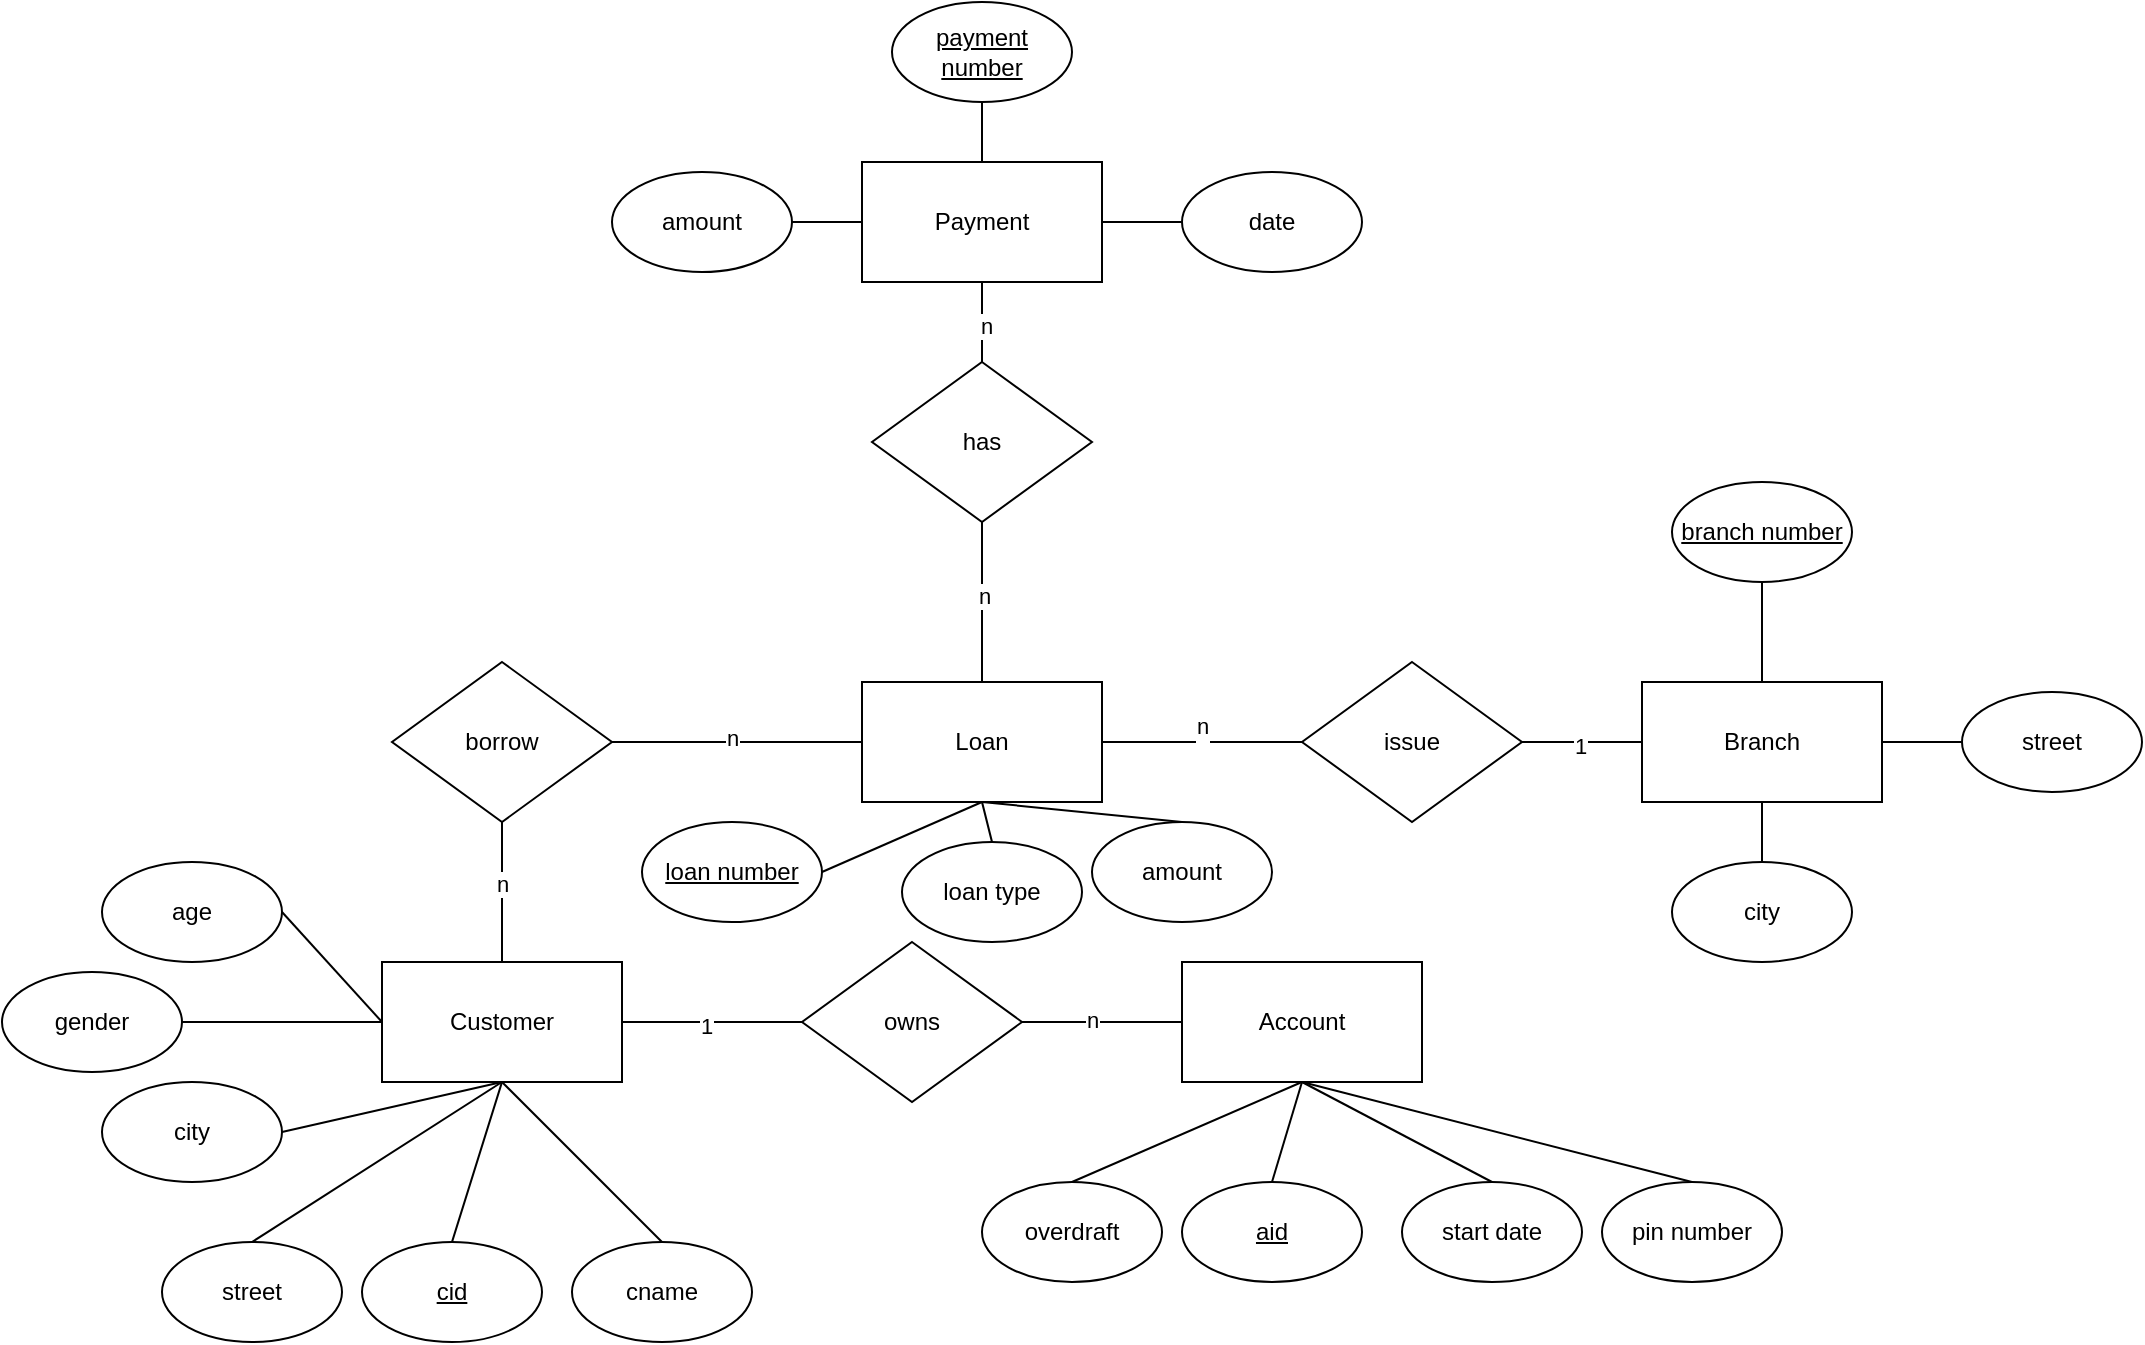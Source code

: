 <mxfile version="24.7.7">
  <diagram id="R2lEEEUBdFMjLlhIrx00" name="Page-1">
    <mxGraphModel dx="1050" dy="1630" grid="1" gridSize="10" guides="1" tooltips="1" connect="1" arrows="1" fold="1" page="1" pageScale="1" pageWidth="850" pageHeight="1100" math="0" shadow="0" extFonts="Permanent Marker^https://fonts.googleapis.com/css?family=Permanent+Marker">
      <root>
        <mxCell id="0" />
        <mxCell id="1" parent="0" />
        <mxCell id="BBecACYDQu_bRAUjCmuk-1" value="Customer" style="rounded=0;whiteSpace=wrap;html=1;" vertex="1" parent="1">
          <mxGeometry x="210" y="240" width="120" height="60" as="geometry" />
        </mxCell>
        <mxCell id="BBecACYDQu_bRAUjCmuk-2" value="Loan" style="rounded=0;whiteSpace=wrap;html=1;" vertex="1" parent="1">
          <mxGeometry x="450" y="100" width="120" height="60" as="geometry" />
        </mxCell>
        <mxCell id="BBecACYDQu_bRAUjCmuk-3" value="Account" style="rounded=0;whiteSpace=wrap;html=1;" vertex="1" parent="1">
          <mxGeometry x="610" y="240" width="120" height="60" as="geometry" />
        </mxCell>
        <mxCell id="BBecACYDQu_bRAUjCmuk-4" value="Branch" style="rounded=0;whiteSpace=wrap;html=1;" vertex="1" parent="1">
          <mxGeometry x="840" y="100" width="120" height="60" as="geometry" />
        </mxCell>
        <mxCell id="BBecACYDQu_bRAUjCmuk-5" value="owns" style="rhombus;whiteSpace=wrap;html=1;" vertex="1" parent="1">
          <mxGeometry x="420" y="230" width="110" height="80" as="geometry" />
        </mxCell>
        <mxCell id="BBecACYDQu_bRAUjCmuk-6" value="has" style="rhombus;whiteSpace=wrap;html=1;" vertex="1" parent="1">
          <mxGeometry x="455" y="-60" width="110" height="80" as="geometry" />
        </mxCell>
        <mxCell id="BBecACYDQu_bRAUjCmuk-7" value="borrow" style="rhombus;whiteSpace=wrap;html=1;" vertex="1" parent="1">
          <mxGeometry x="215" y="90" width="110" height="80" as="geometry" />
        </mxCell>
        <mxCell id="BBecACYDQu_bRAUjCmuk-8" value="issue" style="rhombus;whiteSpace=wrap;html=1;" vertex="1" parent="1">
          <mxGeometry x="670" y="90" width="110" height="80" as="geometry" />
        </mxCell>
        <mxCell id="BBecACYDQu_bRAUjCmuk-9" value="" style="endArrow=none;html=1;rounded=0;exitX=1;exitY=0.5;exitDx=0;exitDy=0;entryX=0;entryY=0.5;entryDx=0;entryDy=0;" edge="1" parent="1" source="BBecACYDQu_bRAUjCmuk-1" target="BBecACYDQu_bRAUjCmuk-5">
          <mxGeometry width="50" height="50" relative="1" as="geometry">
            <mxPoint x="400" y="300" as="sourcePoint" />
            <mxPoint x="450" y="250" as="targetPoint" />
          </mxGeometry>
        </mxCell>
        <mxCell id="BBecACYDQu_bRAUjCmuk-58" value="1" style="edgeLabel;html=1;align=center;verticalAlign=middle;resizable=0;points=[];" vertex="1" connectable="0" parent="BBecACYDQu_bRAUjCmuk-9">
          <mxGeometry x="-0.08" y="-2" relative="1" as="geometry">
            <mxPoint as="offset" />
          </mxGeometry>
        </mxCell>
        <mxCell id="BBecACYDQu_bRAUjCmuk-11" value="" style="endArrow=none;html=1;rounded=0;exitX=0;exitY=0.5;exitDx=0;exitDy=0;entryX=1;entryY=0.5;entryDx=0;entryDy=0;" edge="1" parent="1" source="BBecACYDQu_bRAUjCmuk-3" target="BBecACYDQu_bRAUjCmuk-5">
          <mxGeometry width="50" height="50" relative="1" as="geometry">
            <mxPoint x="670" y="290" as="sourcePoint" />
            <mxPoint x="540" y="270" as="targetPoint" />
          </mxGeometry>
        </mxCell>
        <mxCell id="BBecACYDQu_bRAUjCmuk-59" value="n" style="edgeLabel;html=1;align=center;verticalAlign=middle;resizable=0;points=[];" vertex="1" connectable="0" parent="BBecACYDQu_bRAUjCmuk-11">
          <mxGeometry x="0.14" y="-1" relative="1" as="geometry">
            <mxPoint as="offset" />
          </mxGeometry>
        </mxCell>
        <mxCell id="BBecACYDQu_bRAUjCmuk-13" value="" style="endArrow=none;html=1;rounded=0;exitX=0.5;exitY=0;exitDx=0;exitDy=0;entryX=0.5;entryY=1;entryDx=0;entryDy=0;" edge="1" parent="1" source="BBecACYDQu_bRAUjCmuk-1" target="BBecACYDQu_bRAUjCmuk-7">
          <mxGeometry width="50" height="50" relative="1" as="geometry">
            <mxPoint x="400" y="300" as="sourcePoint" />
            <mxPoint x="450" y="250" as="targetPoint" />
          </mxGeometry>
        </mxCell>
        <mxCell id="BBecACYDQu_bRAUjCmuk-60" value="1" style="edgeLabel;html=1;align=center;verticalAlign=middle;resizable=0;points=[];" vertex="1" connectable="0" parent="BBecACYDQu_bRAUjCmuk-13">
          <mxGeometry x="0.109" relative="1" as="geometry">
            <mxPoint as="offset" />
          </mxGeometry>
        </mxCell>
        <mxCell id="BBecACYDQu_bRAUjCmuk-62" value="n" style="edgeLabel;html=1;align=center;verticalAlign=middle;resizable=0;points=[];" vertex="1" connectable="0" parent="BBecACYDQu_bRAUjCmuk-13">
          <mxGeometry x="0.109" relative="1" as="geometry">
            <mxPoint as="offset" />
          </mxGeometry>
        </mxCell>
        <mxCell id="BBecACYDQu_bRAUjCmuk-14" value="" style="endArrow=none;html=1;rounded=0;exitX=1;exitY=0.5;exitDx=0;exitDy=0;entryX=0;entryY=0.5;entryDx=0;entryDy=0;" edge="1" parent="1" source="BBecACYDQu_bRAUjCmuk-7" target="BBecACYDQu_bRAUjCmuk-2">
          <mxGeometry width="50" height="50" relative="1" as="geometry">
            <mxPoint x="400" y="300" as="sourcePoint" />
            <mxPoint x="450" y="250" as="targetPoint" />
          </mxGeometry>
        </mxCell>
        <mxCell id="BBecACYDQu_bRAUjCmuk-61" value="n" style="edgeLabel;html=1;align=center;verticalAlign=middle;resizable=0;points=[];" vertex="1" connectable="0" parent="BBecACYDQu_bRAUjCmuk-14">
          <mxGeometry x="-0.05" y="2" relative="1" as="geometry">
            <mxPoint as="offset" />
          </mxGeometry>
        </mxCell>
        <mxCell id="BBecACYDQu_bRAUjCmuk-15" value="" style="endArrow=none;html=1;rounded=0;entryX=0;entryY=0.5;entryDx=0;entryDy=0;exitX=1;exitY=0.5;exitDx=0;exitDy=0;" edge="1" parent="1" source="BBecACYDQu_bRAUjCmuk-2" target="BBecACYDQu_bRAUjCmuk-8">
          <mxGeometry width="50" height="50" relative="1" as="geometry">
            <mxPoint x="400" y="300" as="sourcePoint" />
            <mxPoint x="450" y="250" as="targetPoint" />
          </mxGeometry>
        </mxCell>
        <mxCell id="BBecACYDQu_bRAUjCmuk-64" value="n&lt;div&gt;&lt;br&gt;&lt;/div&gt;" style="edgeLabel;html=1;align=center;verticalAlign=middle;resizable=0;points=[];" vertex="1" connectable="0" parent="BBecACYDQu_bRAUjCmuk-15">
          <mxGeometry x="-0.012" y="1" relative="1" as="geometry">
            <mxPoint as="offset" />
          </mxGeometry>
        </mxCell>
        <mxCell id="BBecACYDQu_bRAUjCmuk-16" value="" style="endArrow=none;html=1;rounded=0;entryX=0;entryY=0.5;entryDx=0;entryDy=0;" edge="1" parent="1" source="BBecACYDQu_bRAUjCmuk-8" target="BBecACYDQu_bRAUjCmuk-4">
          <mxGeometry width="50" height="50" relative="1" as="geometry">
            <mxPoint x="400" y="300" as="sourcePoint" />
            <mxPoint x="450" y="250" as="targetPoint" />
          </mxGeometry>
        </mxCell>
        <mxCell id="BBecACYDQu_bRAUjCmuk-63" value="1" style="edgeLabel;html=1;align=center;verticalAlign=middle;resizable=0;points=[];" vertex="1" connectable="0" parent="BBecACYDQu_bRAUjCmuk-16">
          <mxGeometry x="-0.053" y="-2" relative="1" as="geometry">
            <mxPoint as="offset" />
          </mxGeometry>
        </mxCell>
        <mxCell id="BBecACYDQu_bRAUjCmuk-17" value="Payment" style="rounded=0;whiteSpace=wrap;html=1;" vertex="1" parent="1">
          <mxGeometry x="450" y="-160" width="120" height="60" as="geometry" />
        </mxCell>
        <mxCell id="BBecACYDQu_bRAUjCmuk-18" value="" style="endArrow=none;html=1;rounded=0;entryX=0.5;entryY=1;entryDx=0;entryDy=0;exitX=0.5;exitY=0;exitDx=0;exitDy=0;" edge="1" parent="1" source="BBecACYDQu_bRAUjCmuk-2" target="BBecACYDQu_bRAUjCmuk-6">
          <mxGeometry width="50" height="50" relative="1" as="geometry">
            <mxPoint x="400" y="100" as="sourcePoint" />
            <mxPoint x="450" y="50" as="targetPoint" />
          </mxGeometry>
        </mxCell>
        <mxCell id="BBecACYDQu_bRAUjCmuk-66" value="n" style="edgeLabel;html=1;align=center;verticalAlign=middle;resizable=0;points=[];" vertex="1" connectable="0" parent="BBecACYDQu_bRAUjCmuk-18">
          <mxGeometry x="0.07" y="-1" relative="1" as="geometry">
            <mxPoint as="offset" />
          </mxGeometry>
        </mxCell>
        <mxCell id="BBecACYDQu_bRAUjCmuk-19" value="" style="endArrow=none;html=1;rounded=0;entryX=0.5;entryY=1;entryDx=0;entryDy=0;exitX=0.5;exitY=0;exitDx=0;exitDy=0;" edge="1" parent="1" source="BBecACYDQu_bRAUjCmuk-6" target="BBecACYDQu_bRAUjCmuk-17">
          <mxGeometry width="50" height="50" relative="1" as="geometry">
            <mxPoint x="400" y="100" as="sourcePoint" />
            <mxPoint x="450" y="50" as="targetPoint" />
          </mxGeometry>
        </mxCell>
        <mxCell id="BBecACYDQu_bRAUjCmuk-65" value="n" style="edgeLabel;html=1;align=center;verticalAlign=middle;resizable=0;points=[];" vertex="1" connectable="0" parent="BBecACYDQu_bRAUjCmuk-19">
          <mxGeometry x="-0.11" y="-2" relative="1" as="geometry">
            <mxPoint as="offset" />
          </mxGeometry>
        </mxCell>
        <mxCell id="BBecACYDQu_bRAUjCmuk-20" value="&lt;u&gt;cid&lt;/u&gt;" style="ellipse;whiteSpace=wrap;html=1;" vertex="1" parent="1">
          <mxGeometry x="200" y="380" width="90" height="50" as="geometry" />
        </mxCell>
        <mxCell id="BBecACYDQu_bRAUjCmuk-21" value="cname" style="ellipse;whiteSpace=wrap;html=1;" vertex="1" parent="1">
          <mxGeometry x="305" y="380" width="90" height="50" as="geometry" />
        </mxCell>
        <mxCell id="BBecACYDQu_bRAUjCmuk-22" value="&lt;u&gt;aid&lt;/u&gt;" style="ellipse;whiteSpace=wrap;html=1;" vertex="1" parent="1">
          <mxGeometry x="610" y="350" width="90" height="50" as="geometry" />
        </mxCell>
        <mxCell id="BBecACYDQu_bRAUjCmuk-23" value="overdraft" style="ellipse;whiteSpace=wrap;html=1;" vertex="1" parent="1">
          <mxGeometry x="510" y="350" width="90" height="50" as="geometry" />
        </mxCell>
        <mxCell id="BBecACYDQu_bRAUjCmuk-24" value="street" style="ellipse;whiteSpace=wrap;html=1;" vertex="1" parent="1">
          <mxGeometry x="100" y="380" width="90" height="50" as="geometry" />
        </mxCell>
        <mxCell id="BBecACYDQu_bRAUjCmuk-25" value="city" style="ellipse;whiteSpace=wrap;html=1;" vertex="1" parent="1">
          <mxGeometry x="70" y="300" width="90" height="50" as="geometry" />
        </mxCell>
        <mxCell id="BBecACYDQu_bRAUjCmuk-26" value="gender" style="ellipse;whiteSpace=wrap;html=1;" vertex="1" parent="1">
          <mxGeometry x="20" y="245" width="90" height="50" as="geometry" />
        </mxCell>
        <mxCell id="BBecACYDQu_bRAUjCmuk-27" value="age" style="ellipse;whiteSpace=wrap;html=1;" vertex="1" parent="1">
          <mxGeometry x="70" y="190" width="90" height="50" as="geometry" />
        </mxCell>
        <mxCell id="BBecACYDQu_bRAUjCmuk-28" value="" style="endArrow=none;html=1;rounded=0;exitX=0.5;exitY=0;exitDx=0;exitDy=0;entryX=0.5;entryY=1;entryDx=0;entryDy=0;" edge="1" parent="1" source="BBecACYDQu_bRAUjCmuk-21" target="BBecACYDQu_bRAUjCmuk-1">
          <mxGeometry width="50" height="50" relative="1" as="geometry">
            <mxPoint x="400" y="300" as="sourcePoint" />
            <mxPoint x="450" y="250" as="targetPoint" />
          </mxGeometry>
        </mxCell>
        <mxCell id="BBecACYDQu_bRAUjCmuk-29" value="" style="endArrow=none;html=1;rounded=0;exitX=0.5;exitY=0;exitDx=0;exitDy=0;entryX=0.5;entryY=1;entryDx=0;entryDy=0;" edge="1" parent="1" source="BBecACYDQu_bRAUjCmuk-20" target="BBecACYDQu_bRAUjCmuk-1">
          <mxGeometry width="50" height="50" relative="1" as="geometry">
            <mxPoint x="400" y="300" as="sourcePoint" />
            <mxPoint x="280" y="300" as="targetPoint" />
          </mxGeometry>
        </mxCell>
        <mxCell id="BBecACYDQu_bRAUjCmuk-30" value="" style="endArrow=none;html=1;rounded=0;exitX=0.5;exitY=0;exitDx=0;exitDy=0;entryX=0.5;entryY=1;entryDx=0;entryDy=0;" edge="1" parent="1" source="BBecACYDQu_bRAUjCmuk-24" target="BBecACYDQu_bRAUjCmuk-1">
          <mxGeometry width="50" height="50" relative="1" as="geometry">
            <mxPoint x="400" y="300" as="sourcePoint" />
            <mxPoint x="450" y="250" as="targetPoint" />
          </mxGeometry>
        </mxCell>
        <mxCell id="BBecACYDQu_bRAUjCmuk-31" value="" style="endArrow=none;html=1;rounded=0;exitX=1;exitY=0.5;exitDx=0;exitDy=0;entryX=0.5;entryY=1;entryDx=0;entryDy=0;" edge="1" parent="1" source="BBecACYDQu_bRAUjCmuk-25" target="BBecACYDQu_bRAUjCmuk-1">
          <mxGeometry width="50" height="50" relative="1" as="geometry">
            <mxPoint x="400" y="300" as="sourcePoint" />
            <mxPoint x="450" y="250" as="targetPoint" />
          </mxGeometry>
        </mxCell>
        <mxCell id="BBecACYDQu_bRAUjCmuk-32" value="" style="endArrow=none;html=1;rounded=0;exitX=1;exitY=0.5;exitDx=0;exitDy=0;entryX=0;entryY=0.5;entryDx=0;entryDy=0;" edge="1" parent="1" source="BBecACYDQu_bRAUjCmuk-26" target="BBecACYDQu_bRAUjCmuk-1">
          <mxGeometry width="50" height="50" relative="1" as="geometry">
            <mxPoint x="400" y="300" as="sourcePoint" />
            <mxPoint x="450" y="250" as="targetPoint" />
          </mxGeometry>
        </mxCell>
        <mxCell id="BBecACYDQu_bRAUjCmuk-33" value="" style="endArrow=none;html=1;rounded=0;exitX=1;exitY=0.5;exitDx=0;exitDy=0;" edge="1" parent="1" source="BBecACYDQu_bRAUjCmuk-27">
          <mxGeometry width="50" height="50" relative="1" as="geometry">
            <mxPoint x="400" y="300" as="sourcePoint" />
            <mxPoint x="210" y="270" as="targetPoint" />
          </mxGeometry>
        </mxCell>
        <mxCell id="BBecACYDQu_bRAUjCmuk-34" value="start date" style="ellipse;whiteSpace=wrap;html=1;" vertex="1" parent="1">
          <mxGeometry x="720" y="350" width="90" height="50" as="geometry" />
        </mxCell>
        <mxCell id="BBecACYDQu_bRAUjCmuk-35" value="pin number" style="ellipse;whiteSpace=wrap;html=1;" vertex="1" parent="1">
          <mxGeometry x="820" y="350" width="90" height="50" as="geometry" />
        </mxCell>
        <mxCell id="BBecACYDQu_bRAUjCmuk-36" value="" style="endArrow=none;html=1;rounded=0;exitX=0.5;exitY=0;exitDx=0;exitDy=0;entryX=0.5;entryY=1;entryDx=0;entryDy=0;" edge="1" parent="1" source="BBecACYDQu_bRAUjCmuk-23" target="BBecACYDQu_bRAUjCmuk-3">
          <mxGeometry width="50" height="50" relative="1" as="geometry">
            <mxPoint x="400" y="300" as="sourcePoint" />
            <mxPoint x="450" y="250" as="targetPoint" />
          </mxGeometry>
        </mxCell>
        <mxCell id="BBecACYDQu_bRAUjCmuk-37" value="" style="endArrow=none;html=1;rounded=0;entryX=0.5;entryY=1;entryDx=0;entryDy=0;exitX=0.5;exitY=0;exitDx=0;exitDy=0;" edge="1" parent="1" source="BBecACYDQu_bRAUjCmuk-22" target="BBecACYDQu_bRAUjCmuk-3">
          <mxGeometry width="50" height="50" relative="1" as="geometry">
            <mxPoint x="400" y="300" as="sourcePoint" />
            <mxPoint x="450" y="250" as="targetPoint" />
          </mxGeometry>
        </mxCell>
        <mxCell id="BBecACYDQu_bRAUjCmuk-38" value="" style="endArrow=none;html=1;rounded=0;entryX=0.5;entryY=1;entryDx=0;entryDy=0;exitX=0.5;exitY=0;exitDx=0;exitDy=0;" edge="1" parent="1" source="BBecACYDQu_bRAUjCmuk-34" target="BBecACYDQu_bRAUjCmuk-3">
          <mxGeometry width="50" height="50" relative="1" as="geometry">
            <mxPoint x="400" y="300" as="sourcePoint" />
            <mxPoint x="450" y="250" as="targetPoint" />
          </mxGeometry>
        </mxCell>
        <mxCell id="BBecACYDQu_bRAUjCmuk-39" value="" style="endArrow=none;html=1;rounded=0;entryX=0.5;entryY=0;entryDx=0;entryDy=0;exitX=0.5;exitY=1;exitDx=0;exitDy=0;" edge="1" parent="1" source="BBecACYDQu_bRAUjCmuk-3" target="BBecACYDQu_bRAUjCmuk-35">
          <mxGeometry width="50" height="50" relative="1" as="geometry">
            <mxPoint x="670" y="300" as="sourcePoint" />
            <mxPoint x="450" y="250" as="targetPoint" />
          </mxGeometry>
        </mxCell>
        <mxCell id="BBecACYDQu_bRAUjCmuk-40" value="&lt;u&gt;loan number&lt;/u&gt;" style="ellipse;whiteSpace=wrap;html=1;" vertex="1" parent="1">
          <mxGeometry x="340" y="170" width="90" height="50" as="geometry" />
        </mxCell>
        <mxCell id="BBecACYDQu_bRAUjCmuk-41" value="loan type" style="ellipse;whiteSpace=wrap;html=1;" vertex="1" parent="1">
          <mxGeometry x="470" y="180" width="90" height="50" as="geometry" />
        </mxCell>
        <mxCell id="BBecACYDQu_bRAUjCmuk-42" value="amount" style="ellipse;whiteSpace=wrap;html=1;" vertex="1" parent="1">
          <mxGeometry x="565" y="170" width="90" height="50" as="geometry" />
        </mxCell>
        <mxCell id="BBecACYDQu_bRAUjCmuk-43" value="" style="endArrow=none;html=1;rounded=0;entryX=0.5;entryY=1;entryDx=0;entryDy=0;exitX=1;exitY=0.5;exitDx=0;exitDy=0;" edge="1" parent="1" source="BBecACYDQu_bRAUjCmuk-40" target="BBecACYDQu_bRAUjCmuk-2">
          <mxGeometry width="50" height="50" relative="1" as="geometry">
            <mxPoint x="400" y="300" as="sourcePoint" />
            <mxPoint x="450" y="250" as="targetPoint" />
          </mxGeometry>
        </mxCell>
        <mxCell id="BBecACYDQu_bRAUjCmuk-44" value="" style="endArrow=none;html=1;rounded=0;entryX=0.5;entryY=1;entryDx=0;entryDy=0;exitX=0.5;exitY=0;exitDx=0;exitDy=0;" edge="1" parent="1" source="BBecACYDQu_bRAUjCmuk-41" target="BBecACYDQu_bRAUjCmuk-2">
          <mxGeometry width="50" height="50" relative="1" as="geometry">
            <mxPoint x="400" y="300" as="sourcePoint" />
            <mxPoint x="450" y="250" as="targetPoint" />
          </mxGeometry>
        </mxCell>
        <mxCell id="BBecACYDQu_bRAUjCmuk-45" value="" style="endArrow=none;html=1;rounded=0;entryX=0.5;entryY=1;entryDx=0;entryDy=0;exitX=0.5;exitY=0;exitDx=0;exitDy=0;" edge="1" parent="1" source="BBecACYDQu_bRAUjCmuk-42" target="BBecACYDQu_bRAUjCmuk-2">
          <mxGeometry width="50" height="50" relative="1" as="geometry">
            <mxPoint x="400" y="300" as="sourcePoint" />
            <mxPoint x="450" y="250" as="targetPoint" />
          </mxGeometry>
        </mxCell>
        <mxCell id="BBecACYDQu_bRAUjCmuk-46" value="date" style="ellipse;whiteSpace=wrap;html=1;" vertex="1" parent="1">
          <mxGeometry x="610" y="-155" width="90" height="50" as="geometry" />
        </mxCell>
        <mxCell id="BBecACYDQu_bRAUjCmuk-47" value="amount" style="ellipse;whiteSpace=wrap;html=1;" vertex="1" parent="1">
          <mxGeometry x="325" y="-155" width="90" height="50" as="geometry" />
        </mxCell>
        <mxCell id="BBecACYDQu_bRAUjCmuk-48" value="&lt;u&gt;payment number&lt;/u&gt;" style="ellipse;whiteSpace=wrap;html=1;" vertex="1" parent="1">
          <mxGeometry x="465" y="-240" width="90" height="50" as="geometry" />
        </mxCell>
        <mxCell id="BBecACYDQu_bRAUjCmuk-49" value="" style="endArrow=none;html=1;rounded=0;entryX=0;entryY=0.5;entryDx=0;entryDy=0;exitX=1;exitY=0.5;exitDx=0;exitDy=0;" edge="1" parent="1" source="BBecACYDQu_bRAUjCmuk-47" target="BBecACYDQu_bRAUjCmuk-17">
          <mxGeometry width="50" height="50" relative="1" as="geometry">
            <mxPoint x="400" as="sourcePoint" />
            <mxPoint x="450" y="-50" as="targetPoint" />
          </mxGeometry>
        </mxCell>
        <mxCell id="BBecACYDQu_bRAUjCmuk-50" value="" style="endArrow=none;html=1;rounded=0;entryX=0.5;entryY=0;entryDx=0;entryDy=0;exitX=0.5;exitY=1;exitDx=0;exitDy=0;" edge="1" parent="1" source="BBecACYDQu_bRAUjCmuk-48" target="BBecACYDQu_bRAUjCmuk-17">
          <mxGeometry width="50" height="50" relative="1" as="geometry">
            <mxPoint x="400" as="sourcePoint" />
            <mxPoint x="450" y="-50" as="targetPoint" />
          </mxGeometry>
        </mxCell>
        <mxCell id="BBecACYDQu_bRAUjCmuk-51" value="" style="endArrow=none;html=1;rounded=0;entryX=0;entryY=0.5;entryDx=0;entryDy=0;exitX=1;exitY=0.5;exitDx=0;exitDy=0;" edge="1" parent="1" source="BBecACYDQu_bRAUjCmuk-17" target="BBecACYDQu_bRAUjCmuk-46">
          <mxGeometry width="50" height="50" relative="1" as="geometry">
            <mxPoint x="400" as="sourcePoint" />
            <mxPoint x="450" y="-50" as="targetPoint" />
          </mxGeometry>
        </mxCell>
        <mxCell id="BBecACYDQu_bRAUjCmuk-52" value="&lt;u&gt;branch number&lt;/u&gt;" style="ellipse;whiteSpace=wrap;html=1;" vertex="1" parent="1">
          <mxGeometry x="855" width="90" height="50" as="geometry" />
        </mxCell>
        <mxCell id="BBecACYDQu_bRAUjCmuk-53" value="city" style="ellipse;whiteSpace=wrap;html=1;" vertex="1" parent="1">
          <mxGeometry x="855" y="190" width="90" height="50" as="geometry" />
        </mxCell>
        <mxCell id="BBecACYDQu_bRAUjCmuk-54" value="street" style="ellipse;whiteSpace=wrap;html=1;" vertex="1" parent="1">
          <mxGeometry x="1000" y="105" width="90" height="50" as="geometry" />
        </mxCell>
        <mxCell id="BBecACYDQu_bRAUjCmuk-55" value="" style="endArrow=none;html=1;rounded=0;entryX=0.5;entryY=1;entryDx=0;entryDy=0;exitX=0.5;exitY=0;exitDx=0;exitDy=0;" edge="1" parent="1" source="BBecACYDQu_bRAUjCmuk-4" target="BBecACYDQu_bRAUjCmuk-52">
          <mxGeometry width="50" height="50" relative="1" as="geometry">
            <mxPoint x="670" y="100" as="sourcePoint" />
            <mxPoint x="720" y="50" as="targetPoint" />
          </mxGeometry>
        </mxCell>
        <mxCell id="BBecACYDQu_bRAUjCmuk-56" value="" style="endArrow=none;html=1;rounded=0;entryX=0;entryY=0.5;entryDx=0;entryDy=0;exitX=1;exitY=0.5;exitDx=0;exitDy=0;" edge="1" parent="1" source="BBecACYDQu_bRAUjCmuk-4" target="BBecACYDQu_bRAUjCmuk-54">
          <mxGeometry width="50" height="50" relative="1" as="geometry">
            <mxPoint x="670" y="100" as="sourcePoint" />
            <mxPoint x="720" y="50" as="targetPoint" />
          </mxGeometry>
        </mxCell>
        <mxCell id="BBecACYDQu_bRAUjCmuk-57" value="" style="endArrow=none;html=1;rounded=0;entryX=0.5;entryY=1;entryDx=0;entryDy=0;" edge="1" parent="1" source="BBecACYDQu_bRAUjCmuk-53" target="BBecACYDQu_bRAUjCmuk-4">
          <mxGeometry width="50" height="50" relative="1" as="geometry">
            <mxPoint x="790" y="240" as="sourcePoint" />
            <mxPoint x="840" y="190" as="targetPoint" />
          </mxGeometry>
        </mxCell>
      </root>
    </mxGraphModel>
  </diagram>
</mxfile>
